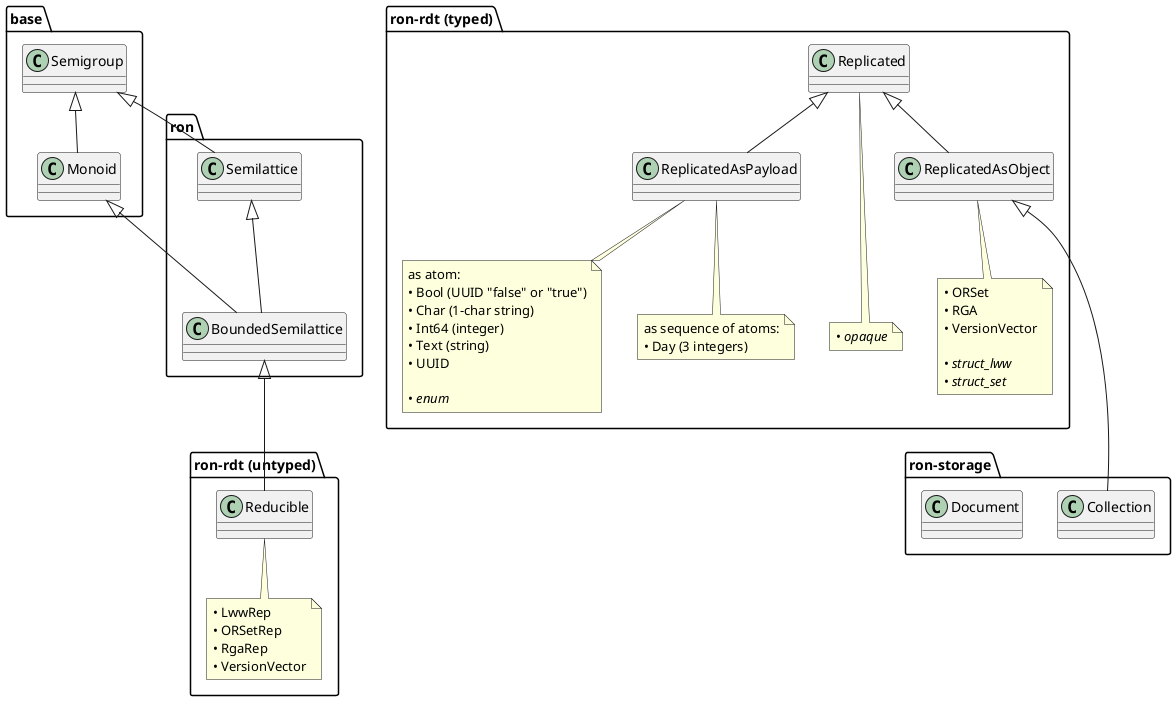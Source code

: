 @startuml RonClassesAndInstances
    package base {
        Semigroup <|-- Monoid
    }

    package ron {
        Semigroup <|-- Semilattice
        Semilattice <|-- BoundedSemilattice
        Monoid <|-- BoundedSemilattice
    }

    package "ron-rdt (untyped)" {
        BoundedSemilattice <|-- Reducible

        note as instances_Reducible
            • LwwRep
            • ORSetRep
            • RgaRep
            • VersionVector
        end note
        Reducible -- instances_Reducible
    }

    package "ron-rdt (typed)" {
        Replicated <|-- ReplicatedAsObject
        Replicated <|-- ReplicatedAsPayload

        note as instances_Replicated
            • <i>opaque</i>
        end note
        Replicated --- instances_Replicated

        note as instances_ReplicatedAsObject
            • ORSet
            • RGA
            • VersionVector

            • <i>struct_lww</i>
            • <i>struct_set</i>
        end note
        ReplicatedAsObject -- instances_ReplicatedAsObject

        note as instances_ReplicatedAsPayload1
            as atom:
            • Bool (UUID "false" or "true")
            • Char (1-char string)
            • Int64 (integer)
            • Text (string)
            • UUID

            • <i>enum</i>
        end note
        ReplicatedAsPayload -- instances_ReplicatedAsPayload1

        note as instances_ReplicatedAsPayload2
            as sequence of atoms:
            • Day (3 integers)
        end note
        ReplicatedAsPayload -- instances_ReplicatedAsPayload2
    }

    package ron-storage {
        ReplicatedAsObject <|--- Collection
        class Document
    }
@enduml
